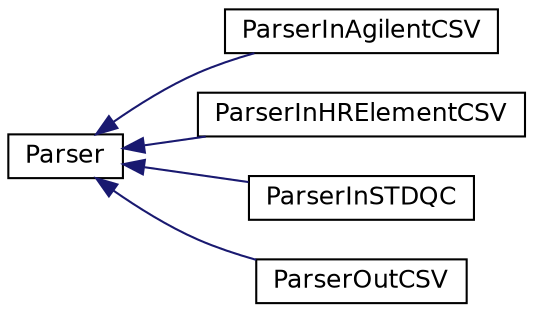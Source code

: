 digraph "Graphical Class Hierarchy"
{
 // INTERACTIVE_SVG=YES
  edge [fontname="Helvetica",fontsize="12",labelfontname="Helvetica",labelfontsize="12"];
  node [fontname="Helvetica",fontsize="12",shape=record];
  rankdir="LR";
  Node1 [label="Parser",height=0.2,width=0.4,color="black", fillcolor="white", style="filled",URL="$a00006.html"];
  Node1 -> Node2 [dir="back",color="midnightblue",fontsize="12",style="solid",fontname="Helvetica"];
  Node2 [label="ParserInAgilentCSV",height=0.2,width=0.4,color="black", fillcolor="white", style="filled",URL="$a00007.html"];
  Node1 -> Node3 [dir="back",color="midnightblue",fontsize="12",style="solid",fontname="Helvetica"];
  Node3 [label="ParserInHRElementCSV",height=0.2,width=0.4,color="black", fillcolor="white", style="filled",URL="$a00008.html"];
  Node1 -> Node4 [dir="back",color="midnightblue",fontsize="12",style="solid",fontname="Helvetica"];
  Node4 [label="ParserInSTDQC",height=0.2,width=0.4,color="black", fillcolor="white", style="filled",URL="$a00009.html"];
  Node1 -> Node5 [dir="back",color="midnightblue",fontsize="12",style="solid",fontname="Helvetica"];
  Node5 [label="ParserOutCSV",height=0.2,width=0.4,color="black", fillcolor="white", style="filled",URL="$a00010.html"];
}
